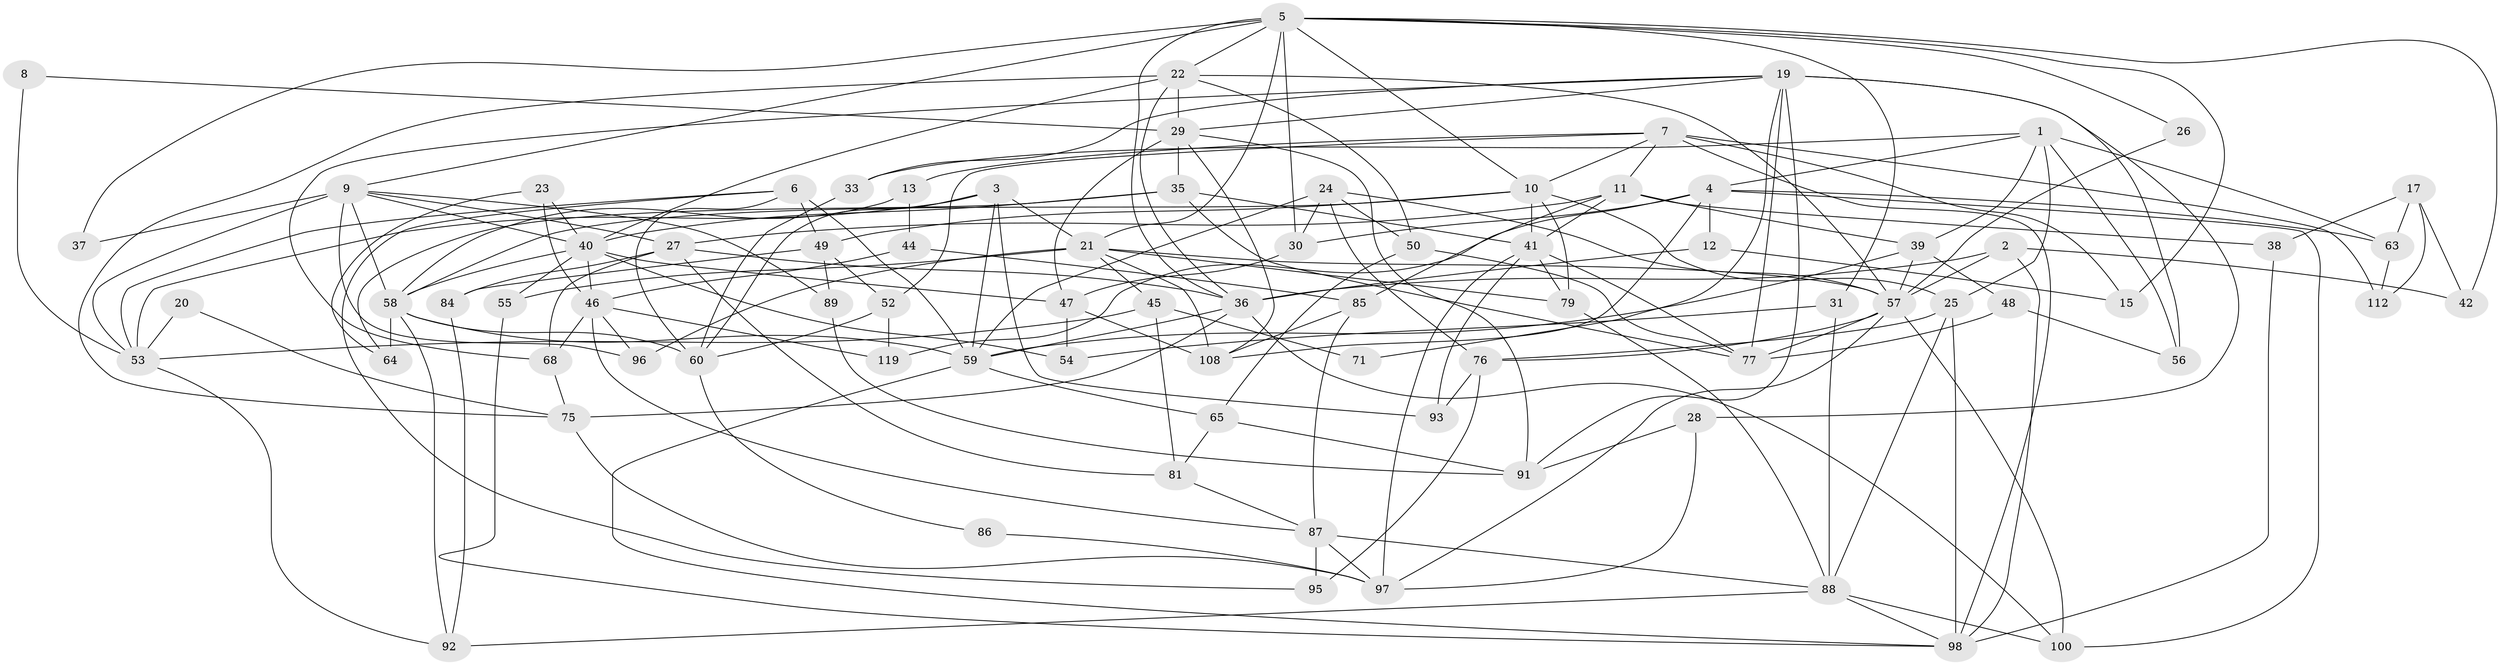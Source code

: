 // Generated by graph-tools (version 1.1) at 2025/23/03/03/25 07:23:58]
// undirected, 80 vertices, 192 edges
graph export_dot {
graph [start="1"]
  node [color=gray90,style=filled];
  1 [super="+32"];
  2 [super="+94"];
  3 [super="+43"];
  4 [super="+14"];
  5 [super="+16"];
  6 [super="+70"];
  7 [super="+18"];
  8;
  9 [super="+73"];
  10 [super="+111"];
  11 [super="+104"];
  12;
  13;
  15 [super="+66"];
  17 [super="+34"];
  19 [super="+80"];
  20;
  21 [super="+67"];
  22 [super="+74"];
  23;
  24;
  25;
  26;
  27;
  28;
  29 [super="+51"];
  30;
  31;
  33;
  35 [super="+82"];
  36 [super="+62"];
  37;
  38;
  39 [super="+69"];
  40 [super="+109"];
  41 [super="+107"];
  42;
  44;
  45 [super="+83"];
  46 [super="+90"];
  47 [super="+101"];
  48;
  49 [super="+113"];
  50;
  52 [super="+78"];
  53 [super="+72"];
  54;
  55;
  56;
  57 [super="+110"];
  58 [super="+61"];
  59 [super="+99"];
  60 [super="+115"];
  63;
  64;
  65 [super="+116"];
  68;
  71;
  75;
  76 [super="+118"];
  77 [super="+114"];
  79;
  81;
  84;
  85 [super="+102"];
  86;
  87;
  88 [super="+117"];
  89;
  91;
  92 [super="+103"];
  93;
  95;
  96;
  97 [super="+105"];
  98 [super="+106"];
  100;
  108;
  112;
  119;
  1 -- 25;
  1 -- 33;
  1 -- 63;
  1 -- 56;
  1 -- 4;
  1 -- 39;
  2 -- 98;
  2 -- 57;
  2 -- 42;
  2 -- 36;
  3 -- 59;
  3 -- 93;
  3 -- 53;
  3 -- 21;
  3 -- 60;
  4 -- 108;
  4 -- 100;
  4 -- 12;
  4 -- 119;
  4 -- 30;
  4 -- 63;
  5 -- 30;
  5 -- 22;
  5 -- 26;
  5 -- 31;
  5 -- 42;
  5 -- 36;
  5 -- 37;
  5 -- 21;
  5 -- 15;
  5 -- 9;
  5 -- 10;
  6 -- 95;
  6 -- 49;
  6 -- 53;
  6 -- 59;
  6 -- 60;
  7 -- 112 [weight=2];
  7 -- 13;
  7 -- 52;
  7 -- 98;
  7 -- 10;
  7 -- 15;
  7 -- 11;
  8 -- 29;
  8 -- 53;
  9 -- 40 [weight=2];
  9 -- 96;
  9 -- 58;
  9 -- 89;
  9 -- 37;
  9 -- 53;
  9 -- 27;
  10 -- 25;
  10 -- 79;
  10 -- 58;
  10 -- 49;
  10 -- 41;
  11 -- 41;
  11 -- 39;
  11 -- 85;
  11 -- 27;
  11 -- 38;
  12 -- 15;
  12 -- 36;
  13 -- 58;
  13 -- 44;
  17 -- 42;
  17 -- 63;
  17 -- 112;
  17 -- 38;
  19 -- 29;
  19 -- 56 [weight=2];
  19 -- 71;
  19 -- 33;
  19 -- 68;
  19 -- 91;
  19 -- 28;
  19 -- 77;
  20 -- 75;
  20 -- 53;
  21 -- 57;
  21 -- 96;
  21 -- 79;
  21 -- 55;
  21 -- 108;
  21 -- 45;
  22 -- 40;
  22 -- 29;
  22 -- 75;
  22 -- 57;
  22 -- 50;
  22 -- 36;
  23 -- 46;
  23 -- 64;
  23 -- 40;
  24 -- 50;
  24 -- 59;
  24 -- 30;
  24 -- 76;
  24 -- 57;
  25 -- 88;
  25 -- 76;
  25 -- 98;
  26 -- 57;
  27 -- 84;
  27 -- 36;
  27 -- 68;
  27 -- 81;
  28 -- 91;
  28 -- 97;
  29 -- 35;
  29 -- 91;
  29 -- 108;
  29 -- 47 [weight=2];
  30 -- 47;
  31 -- 54;
  31 -- 88;
  33 -- 60;
  35 -- 41;
  35 -- 64;
  35 -- 40;
  35 -- 77;
  36 -- 75;
  36 -- 59;
  36 -- 100;
  38 -- 98;
  39 -- 48;
  39 -- 57;
  39 -- 59;
  40 -- 55;
  40 -- 46;
  40 -- 54;
  40 -- 58;
  40 -- 47;
  41 -- 79;
  41 -- 97;
  41 -- 93;
  41 -- 77;
  44 -- 46;
  44 -- 85;
  45 -- 53;
  45 -- 81;
  45 -- 71;
  46 -- 87;
  46 -- 96;
  46 -- 68;
  46 -- 119;
  47 -- 108;
  47 -- 54;
  48 -- 56;
  48 -- 77;
  49 -- 89;
  49 -- 84;
  49 -- 52;
  50 -- 77;
  50 -- 65;
  52 -- 60;
  52 -- 119;
  53 -- 92;
  55 -- 98;
  57 -- 76;
  57 -- 97;
  57 -- 100;
  57 -- 77;
  58 -- 92;
  58 -- 64;
  58 -- 59;
  58 -- 60;
  59 -- 98;
  59 -- 65;
  60 -- 86;
  63 -- 112;
  65 -- 81;
  65 -- 91;
  68 -- 75;
  75 -- 97;
  76 -- 95;
  76 -- 93;
  79 -- 88;
  81 -- 87;
  84 -- 92;
  85 -- 108;
  85 -- 87;
  86 -- 97;
  87 -- 97;
  87 -- 95;
  87 -- 88;
  88 -- 98;
  88 -- 100;
  88 -- 92;
  89 -- 91;
}
